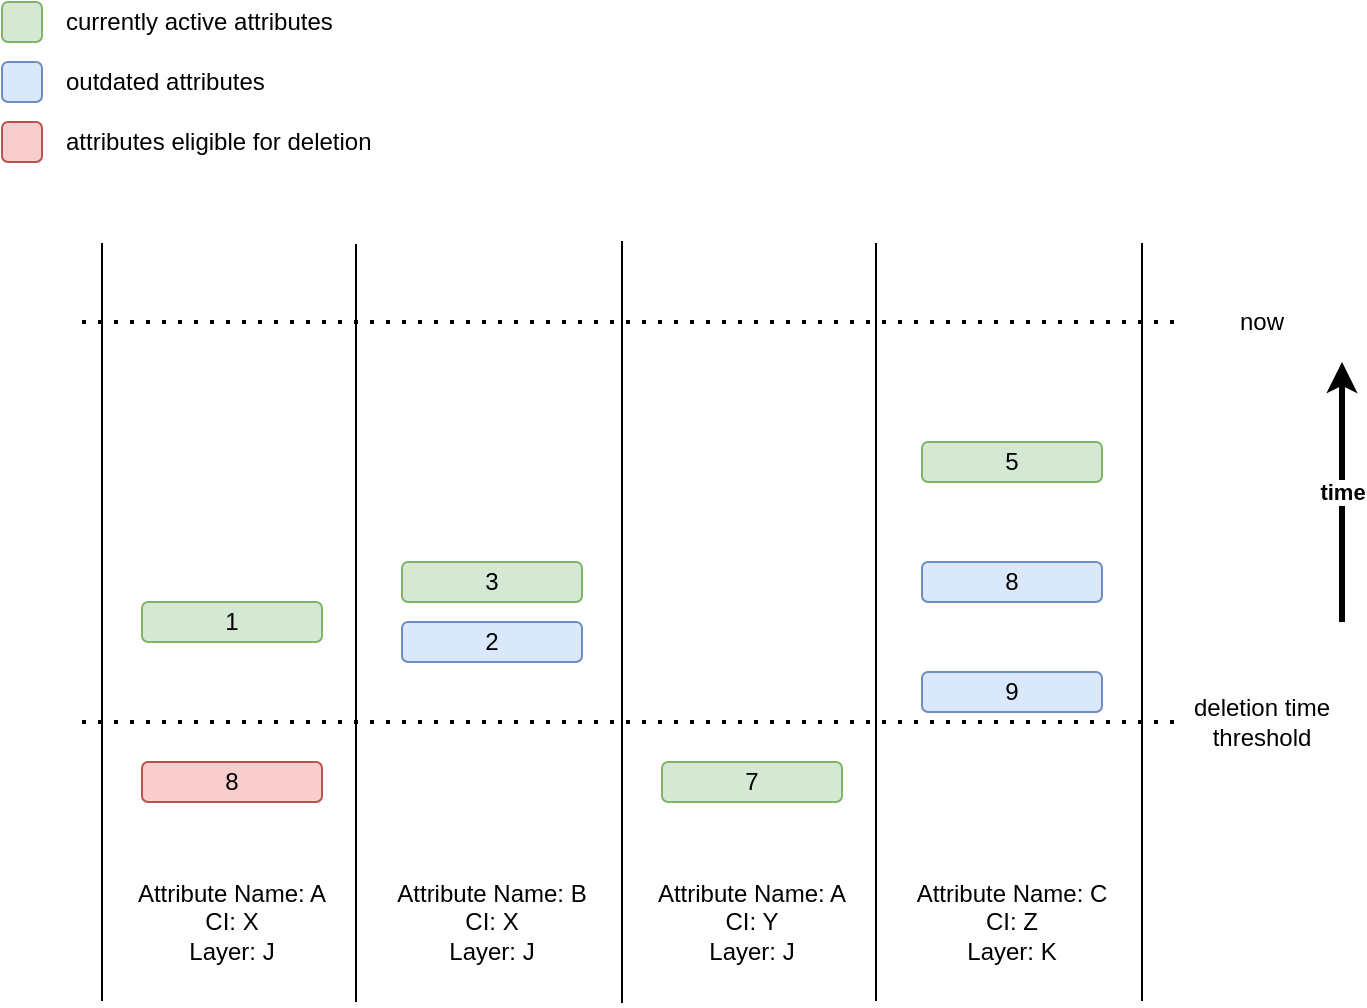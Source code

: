 <mxfile version="14.6.13" type="device"><diagram id="gcMQmr68p7IcrGSVehhf" name="Seite-1"><mxGraphModel dx="1038" dy="599" grid="1" gridSize="10" guides="1" tooltips="1" connect="1" arrows="1" fold="1" page="1" pageScale="1" pageWidth="827" pageHeight="1169" math="0" shadow="0"><root><mxCell id="0"/><mxCell id="1" parent="0"/><mxCell id="cMi2vIJ_nxBSfRMkzfbi-38" value="Attribute Name: A&lt;br&gt;CI: X&lt;br&gt;Layer: J" style="text;html=1;strokeColor=none;fillColor=none;align=center;verticalAlign=middle;whiteSpace=wrap;rounded=0;" vertex="1" parent="1"><mxGeometry x="60" y="440" width="130" height="60" as="geometry"/></mxCell><mxCell id="cMi2vIJ_nxBSfRMkzfbi-39" value="Attribute Name: B&lt;br&gt;CI: X&lt;br&gt;Layer: J" style="text;html=1;strokeColor=none;fillColor=none;align=center;verticalAlign=middle;whiteSpace=wrap;rounded=0;" vertex="1" parent="1"><mxGeometry x="190" y="440" width="130" height="60" as="geometry"/></mxCell><mxCell id="cMi2vIJ_nxBSfRMkzfbi-40" value="Attribute Name: A&lt;br&gt;CI: Y&lt;br&gt;Layer: J" style="text;html=1;strokeColor=none;fillColor=none;align=center;verticalAlign=middle;whiteSpace=wrap;rounded=0;" vertex="1" parent="1"><mxGeometry x="320" y="440" width="130" height="60" as="geometry"/></mxCell><mxCell id="cMi2vIJ_nxBSfRMkzfbi-41" value="Attribute Name: C&lt;br&gt;CI: Z&lt;br&gt;Layer: K" style="text;html=1;strokeColor=none;fillColor=none;align=center;verticalAlign=middle;whiteSpace=wrap;rounded=0;" vertex="1" parent="1"><mxGeometry x="450" y="440" width="130" height="60" as="geometry"/></mxCell><mxCell id="cMi2vIJ_nxBSfRMkzfbi-42" value="" style="endArrow=none;dashed=1;html=1;dashPattern=1 3;strokeWidth=2;" edge="1" parent="1"><mxGeometry width="50" height="50" relative="1" as="geometry"><mxPoint x="50" y="370" as="sourcePoint"/><mxPoint x="600" y="370" as="targetPoint"/></mxGeometry></mxCell><mxCell id="cMi2vIJ_nxBSfRMkzfbi-43" value="time" style="endArrow=classic;html=1;strokeWidth=3;fontStyle=1" edge="1" parent="1"><mxGeometry width="50" height="50" relative="1" as="geometry"><mxPoint x="680" y="320" as="sourcePoint"/><mxPoint x="680" y="190" as="targetPoint"/></mxGeometry></mxCell><mxCell id="cMi2vIJ_nxBSfRMkzfbi-44" value="deletion time threshold" style="text;html=1;strokeColor=none;fillColor=none;align=center;verticalAlign=middle;whiteSpace=wrap;rounded=0;" vertex="1" parent="1"><mxGeometry x="600" y="350" width="80" height="40" as="geometry"/></mxCell><mxCell id="cMi2vIJ_nxBSfRMkzfbi-45" value="1" style="rounded=1;whiteSpace=wrap;html=1;fillColor=#d5e8d4;strokeColor=#82b366;" vertex="1" parent="1"><mxGeometry x="80" y="310" width="90" height="20" as="geometry"/></mxCell><mxCell id="cMi2vIJ_nxBSfRMkzfbi-47" value="3" style="rounded=1;whiteSpace=wrap;html=1;fillColor=#d5e8d4;strokeColor=#82b366;" vertex="1" parent="1"><mxGeometry x="210" y="290" width="90" height="20" as="geometry"/></mxCell><mxCell id="cMi2vIJ_nxBSfRMkzfbi-48" value="7" style="rounded=1;whiteSpace=wrap;html=1;fillColor=#d5e8d4;strokeColor=#82b366;" vertex="1" parent="1"><mxGeometry x="340" y="390" width="90" height="20" as="geometry"/></mxCell><mxCell id="cMi2vIJ_nxBSfRMkzfbi-49" value="9" style="rounded=1;whiteSpace=wrap;html=1;fillColor=#dae8fc;strokeColor=#6c8ebf;" vertex="1" parent="1"><mxGeometry x="470" y="345" width="90" height="20" as="geometry"/></mxCell><mxCell id="cMi2vIJ_nxBSfRMkzfbi-50" value="2" style="rounded=1;whiteSpace=wrap;html=1;fillColor=#dae8fc;strokeColor=#6c8ebf;" vertex="1" parent="1"><mxGeometry x="210" y="320" width="90" height="20" as="geometry"/></mxCell><mxCell id="cMi2vIJ_nxBSfRMkzfbi-53" value="8" style="rounded=1;whiteSpace=wrap;html=1;fillColor=#f8cecc;strokeColor=#b85450;" vertex="1" parent="1"><mxGeometry x="80" y="390" width="90" height="20" as="geometry"/></mxCell><mxCell id="cMi2vIJ_nxBSfRMkzfbi-54" value="5" style="rounded=1;whiteSpace=wrap;html=1;fillColor=#d5e8d4;strokeColor=#82b366;" vertex="1" parent="1"><mxGeometry x="470" y="230" width="90" height="20" as="geometry"/></mxCell><mxCell id="cMi2vIJ_nxBSfRMkzfbi-55" value="" style="endArrow=none;html=1;strokeWidth=1;" edge="1" parent="1"><mxGeometry width="50" height="50" relative="1" as="geometry"><mxPoint x="187" y="510" as="sourcePoint"/><mxPoint x="187" y="131" as="targetPoint"/></mxGeometry></mxCell><mxCell id="cMi2vIJ_nxBSfRMkzfbi-56" value="" style="endArrow=none;html=1;strokeWidth=1;" edge="1" parent="1"><mxGeometry width="50" height="50" relative="1" as="geometry"><mxPoint x="320" y="510.5" as="sourcePoint"/><mxPoint x="320" y="129.5" as="targetPoint"/></mxGeometry></mxCell><mxCell id="cMi2vIJ_nxBSfRMkzfbi-57" value="" style="endArrow=none;html=1;strokeWidth=1;" edge="1" parent="1"><mxGeometry width="50" height="50" relative="1" as="geometry"><mxPoint x="447" y="509.5" as="sourcePoint"/><mxPoint x="447" y="130.5" as="targetPoint"/></mxGeometry></mxCell><mxCell id="cMi2vIJ_nxBSfRMkzfbi-58" value="" style="endArrow=none;html=1;strokeWidth=1;" edge="1" parent="1"><mxGeometry width="50" height="50" relative="1" as="geometry"><mxPoint x="580" y="509.5" as="sourcePoint"/><mxPoint x="580" y="130.5" as="targetPoint"/></mxGeometry></mxCell><mxCell id="cMi2vIJ_nxBSfRMkzfbi-59" style="edgeStyle=orthogonalEdgeStyle;rounded=0;orthogonalLoop=1;jettySize=auto;html=1;exitX=0.5;exitY=1;exitDx=0;exitDy=0;strokeWidth=1;" edge="1" parent="1" source="cMi2vIJ_nxBSfRMkzfbi-48" target="cMi2vIJ_nxBSfRMkzfbi-48"><mxGeometry relative="1" as="geometry"/></mxCell><mxCell id="cMi2vIJ_nxBSfRMkzfbi-61" value="" style="endArrow=none;dashed=1;html=1;dashPattern=1 3;strokeWidth=2;" edge="1" parent="1"><mxGeometry width="50" height="50" relative="1" as="geometry"><mxPoint x="50" y="170" as="sourcePoint"/><mxPoint x="600" y="170" as="targetPoint"/></mxGeometry></mxCell><mxCell id="cMi2vIJ_nxBSfRMkzfbi-62" value="now" style="text;html=1;strokeColor=none;fillColor=none;align=center;verticalAlign=middle;whiteSpace=wrap;rounded=0;" vertex="1" parent="1"><mxGeometry x="600" y="150" width="80" height="40" as="geometry"/></mxCell><mxCell id="cMi2vIJ_nxBSfRMkzfbi-63" value="" style="endArrow=none;html=1;strokeWidth=1;" edge="1" parent="1"><mxGeometry width="50" height="50" relative="1" as="geometry"><mxPoint x="60" y="509.5" as="sourcePoint"/><mxPoint x="60" y="130.5" as="targetPoint"/></mxGeometry></mxCell><mxCell id="cMi2vIJ_nxBSfRMkzfbi-64" value="" style="rounded=1;whiteSpace=wrap;html=1;fillColor=#d5e8d4;strokeColor=#82b366;" vertex="1" parent="1"><mxGeometry x="10" y="10" width="20" height="20" as="geometry"/></mxCell><mxCell id="cMi2vIJ_nxBSfRMkzfbi-65" value="currently active attributes" style="text;html=1;strokeColor=none;fillColor=none;align=left;verticalAlign=middle;whiteSpace=wrap;rounded=0;" vertex="1" parent="1"><mxGeometry x="40" y="10" width="150" height="20" as="geometry"/></mxCell><mxCell id="cMi2vIJ_nxBSfRMkzfbi-66" value="" style="rounded=1;whiteSpace=wrap;html=1;fillColor=#dae8fc;strokeColor=#6c8ebf;" vertex="1" parent="1"><mxGeometry x="10" y="40" width="20" height="20" as="geometry"/></mxCell><mxCell id="cMi2vIJ_nxBSfRMkzfbi-67" value="outdated attributes" style="text;html=1;strokeColor=none;fillColor=none;align=left;verticalAlign=middle;whiteSpace=wrap;rounded=0;" vertex="1" parent="1"><mxGeometry x="40" y="40" width="150" height="20" as="geometry"/></mxCell><mxCell id="cMi2vIJ_nxBSfRMkzfbi-68" value="" style="rounded=1;whiteSpace=wrap;html=1;fillColor=#f8cecc;strokeColor=#b85450;" vertex="1" parent="1"><mxGeometry x="10" y="70" width="20" height="20" as="geometry"/></mxCell><mxCell id="cMi2vIJ_nxBSfRMkzfbi-69" value="attributes eligible for deletion" style="text;html=1;strokeColor=none;fillColor=none;align=left;verticalAlign=middle;whiteSpace=wrap;rounded=0;" vertex="1" parent="1"><mxGeometry x="40" y="70" width="170" height="20" as="geometry"/></mxCell><mxCell id="cMi2vIJ_nxBSfRMkzfbi-71" value="8" style="rounded=1;whiteSpace=wrap;html=1;fillColor=#dae8fc;strokeColor=#6c8ebf;" vertex="1" parent="1"><mxGeometry x="470" y="290" width="90" height="20" as="geometry"/></mxCell></root></mxGraphModel></diagram></mxfile>